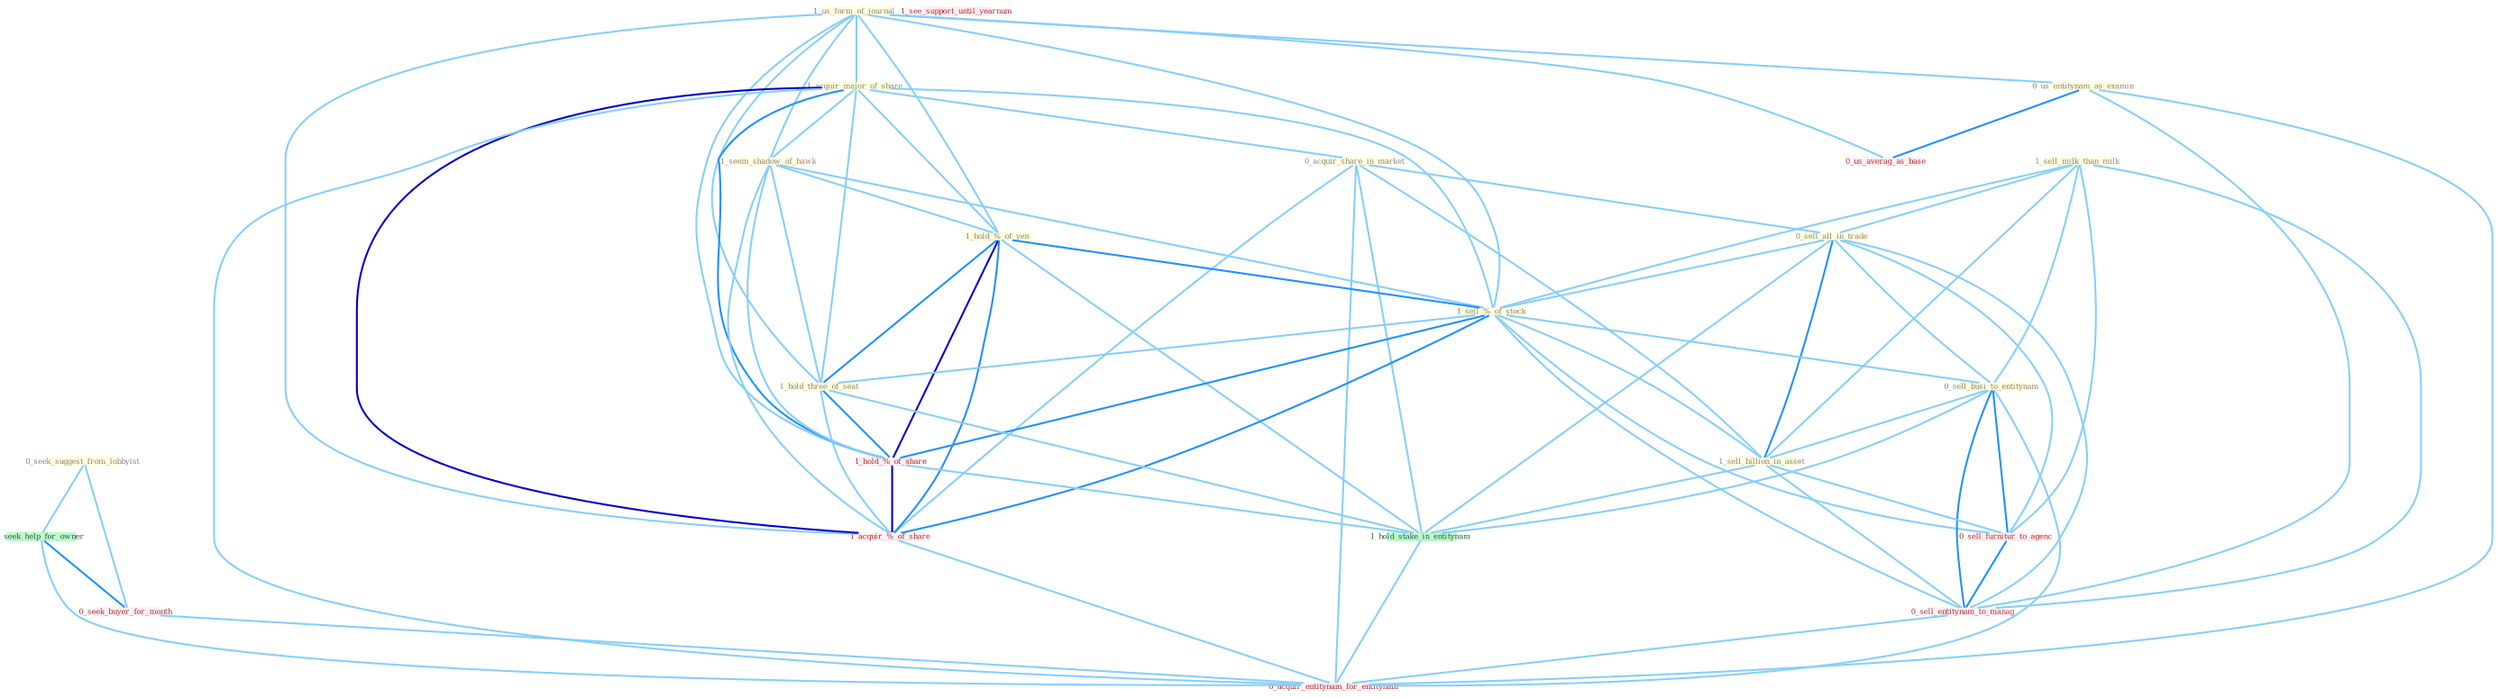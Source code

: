 Graph G{ 
    node
    [shape=polygon,style=filled,width=.5,height=.06,color="#BDFCC9",fixedsize=true,fontsize=4,
    fontcolor="#2f4f4f"];
    {node
    [color="#ffffe0", fontcolor="#8b7d6b"] "0_seek_suggest_from_lobbyist " "1_us_form_of_journal " "1_acquir_major_of_share " "0_acquir_share_in_market " "1_seem_shadow_of_hawk " "0_us_entitynam_as_examin " "1_sell_milk_than_milk " "0_sell_all_in_trade " "1_hold_%_of_yen " "1_sell_%_of_stock " "0_sell_busi_to_entitynam " "1_hold_three_of_seat " "1_sell_billion_in_asset "}
{node [color="#fff0f5", fontcolor="#b22222"] "1_hold_%_of_share " "0_seek_buyer_for_month " "1_acquir_%_of_share " "1_see_support_until_yearnum " "0_sell_furnitur_to_agenc " "0_us_averag_as_base " "0_sell_entitynam_to_manag " "0_acquir_entitynam_for_entitynam "}
edge [color="#B0E2FF"];

	"0_seek_suggest_from_lobbyist " -- "1_seek_help_for_owner " [w="1", color="#87cefa" ];
	"0_seek_suggest_from_lobbyist " -- "0_seek_buyer_for_month " [w="1", color="#87cefa" ];
	"1_us_form_of_journal " -- "1_acquir_major_of_share " [w="1", color="#87cefa" ];
	"1_us_form_of_journal " -- "1_seem_shadow_of_hawk " [w="1", color="#87cefa" ];
	"1_us_form_of_journal " -- "0_us_entitynam_as_examin " [w="1", color="#87cefa" ];
	"1_us_form_of_journal " -- "1_hold_%_of_yen " [w="1", color="#87cefa" ];
	"1_us_form_of_journal " -- "1_sell_%_of_stock " [w="1", color="#87cefa" ];
	"1_us_form_of_journal " -- "1_hold_three_of_seat " [w="1", color="#87cefa" ];
	"1_us_form_of_journal " -- "1_hold_%_of_share " [w="1", color="#87cefa" ];
	"1_us_form_of_journal " -- "1_acquir_%_of_share " [w="1", color="#87cefa" ];
	"1_us_form_of_journal " -- "0_us_averag_as_base " [w="1", color="#87cefa" ];
	"1_acquir_major_of_share " -- "0_acquir_share_in_market " [w="1", color="#87cefa" ];
	"1_acquir_major_of_share " -- "1_seem_shadow_of_hawk " [w="1", color="#87cefa" ];
	"1_acquir_major_of_share " -- "1_hold_%_of_yen " [w="1", color="#87cefa" ];
	"1_acquir_major_of_share " -- "1_sell_%_of_stock " [w="1", color="#87cefa" ];
	"1_acquir_major_of_share " -- "1_hold_three_of_seat " [w="1", color="#87cefa" ];
	"1_acquir_major_of_share " -- "1_hold_%_of_share " [w="2", color="#1e90ff" , len=0.8];
	"1_acquir_major_of_share " -- "1_acquir_%_of_share " [w="3", color="#0000cd" , len=0.6];
	"1_acquir_major_of_share " -- "0_acquir_entitynam_for_entitynam " [w="1", color="#87cefa" ];
	"0_acquir_share_in_market " -- "0_sell_all_in_trade " [w="1", color="#87cefa" ];
	"0_acquir_share_in_market " -- "1_sell_billion_in_asset " [w="1", color="#87cefa" ];
	"0_acquir_share_in_market " -- "1_hold_stake_in_entitynam " [w="1", color="#87cefa" ];
	"0_acquir_share_in_market " -- "1_acquir_%_of_share " [w="1", color="#87cefa" ];
	"0_acquir_share_in_market " -- "0_acquir_entitynam_for_entitynam " [w="1", color="#87cefa" ];
	"1_seem_shadow_of_hawk " -- "1_hold_%_of_yen " [w="1", color="#87cefa" ];
	"1_seem_shadow_of_hawk " -- "1_sell_%_of_stock " [w="1", color="#87cefa" ];
	"1_seem_shadow_of_hawk " -- "1_hold_three_of_seat " [w="1", color="#87cefa" ];
	"1_seem_shadow_of_hawk " -- "1_hold_%_of_share " [w="1", color="#87cefa" ];
	"1_seem_shadow_of_hawk " -- "1_acquir_%_of_share " [w="1", color="#87cefa" ];
	"0_us_entitynam_as_examin " -- "0_us_averag_as_base " [w="2", color="#1e90ff" , len=0.8];
	"0_us_entitynam_as_examin " -- "0_sell_entitynam_to_manag " [w="1", color="#87cefa" ];
	"0_us_entitynam_as_examin " -- "0_acquir_entitynam_for_entitynam " [w="1", color="#87cefa" ];
	"1_sell_milk_than_milk " -- "0_sell_all_in_trade " [w="1", color="#87cefa" ];
	"1_sell_milk_than_milk " -- "1_sell_%_of_stock " [w="1", color="#87cefa" ];
	"1_sell_milk_than_milk " -- "0_sell_busi_to_entitynam " [w="1", color="#87cefa" ];
	"1_sell_milk_than_milk " -- "1_sell_billion_in_asset " [w="1", color="#87cefa" ];
	"1_sell_milk_than_milk " -- "0_sell_furnitur_to_agenc " [w="1", color="#87cefa" ];
	"1_sell_milk_than_milk " -- "0_sell_entitynam_to_manag " [w="1", color="#87cefa" ];
	"0_sell_all_in_trade " -- "1_sell_%_of_stock " [w="1", color="#87cefa" ];
	"0_sell_all_in_trade " -- "0_sell_busi_to_entitynam " [w="1", color="#87cefa" ];
	"0_sell_all_in_trade " -- "1_sell_billion_in_asset " [w="2", color="#1e90ff" , len=0.8];
	"0_sell_all_in_trade " -- "1_hold_stake_in_entitynam " [w="1", color="#87cefa" ];
	"0_sell_all_in_trade " -- "0_sell_furnitur_to_agenc " [w="1", color="#87cefa" ];
	"0_sell_all_in_trade " -- "0_sell_entitynam_to_manag " [w="1", color="#87cefa" ];
	"1_hold_%_of_yen " -- "1_sell_%_of_stock " [w="2", color="#1e90ff" , len=0.8];
	"1_hold_%_of_yen " -- "1_hold_three_of_seat " [w="2", color="#1e90ff" , len=0.8];
	"1_hold_%_of_yen " -- "1_hold_%_of_share " [w="3", color="#0000cd" , len=0.6];
	"1_hold_%_of_yen " -- "1_hold_stake_in_entitynam " [w="1", color="#87cefa" ];
	"1_hold_%_of_yen " -- "1_acquir_%_of_share " [w="2", color="#1e90ff" , len=0.8];
	"1_sell_%_of_stock " -- "0_sell_busi_to_entitynam " [w="1", color="#87cefa" ];
	"1_sell_%_of_stock " -- "1_hold_three_of_seat " [w="1", color="#87cefa" ];
	"1_sell_%_of_stock " -- "1_sell_billion_in_asset " [w="1", color="#87cefa" ];
	"1_sell_%_of_stock " -- "1_hold_%_of_share " [w="2", color="#1e90ff" , len=0.8];
	"1_sell_%_of_stock " -- "1_acquir_%_of_share " [w="2", color="#1e90ff" , len=0.8];
	"1_sell_%_of_stock " -- "0_sell_furnitur_to_agenc " [w="1", color="#87cefa" ];
	"1_sell_%_of_stock " -- "0_sell_entitynam_to_manag " [w="1", color="#87cefa" ];
	"0_sell_busi_to_entitynam " -- "1_sell_billion_in_asset " [w="1", color="#87cefa" ];
	"0_sell_busi_to_entitynam " -- "1_hold_stake_in_entitynam " [w="1", color="#87cefa" ];
	"0_sell_busi_to_entitynam " -- "0_sell_furnitur_to_agenc " [w="2", color="#1e90ff" , len=0.8];
	"0_sell_busi_to_entitynam " -- "0_sell_entitynam_to_manag " [w="2", color="#1e90ff" , len=0.8];
	"0_sell_busi_to_entitynam " -- "0_acquir_entitynam_for_entitynam " [w="1", color="#87cefa" ];
	"1_hold_three_of_seat " -- "1_hold_%_of_share " [w="2", color="#1e90ff" , len=0.8];
	"1_hold_three_of_seat " -- "1_hold_stake_in_entitynam " [w="1", color="#87cefa" ];
	"1_hold_three_of_seat " -- "1_acquir_%_of_share " [w="1", color="#87cefa" ];
	"1_sell_billion_in_asset " -- "1_hold_stake_in_entitynam " [w="1", color="#87cefa" ];
	"1_sell_billion_in_asset " -- "0_sell_furnitur_to_agenc " [w="1", color="#87cefa" ];
	"1_sell_billion_in_asset " -- "0_sell_entitynam_to_manag " [w="1", color="#87cefa" ];
	"1_hold_%_of_share " -- "1_hold_stake_in_entitynam " [w="1", color="#87cefa" ];
	"1_hold_%_of_share " -- "1_acquir_%_of_share " [w="3", color="#0000cd" , len=0.6];
	"1_hold_stake_in_entitynam " -- "0_acquir_entitynam_for_entitynam " [w="1", color="#87cefa" ];
	"1_seek_help_for_owner " -- "0_seek_buyer_for_month " [w="2", color="#1e90ff" , len=0.8];
	"1_seek_help_for_owner " -- "0_acquir_entitynam_for_entitynam " [w="1", color="#87cefa" ];
	"0_seek_buyer_for_month " -- "0_acquir_entitynam_for_entitynam " [w="1", color="#87cefa" ];
	"1_acquir_%_of_share " -- "0_acquir_entitynam_for_entitynam " [w="1", color="#87cefa" ];
	"0_sell_furnitur_to_agenc " -- "0_sell_entitynam_to_manag " [w="2", color="#1e90ff" , len=0.8];
	"0_sell_entitynam_to_manag " -- "0_acquir_entitynam_for_entitynam " [w="1", color="#87cefa" ];
}